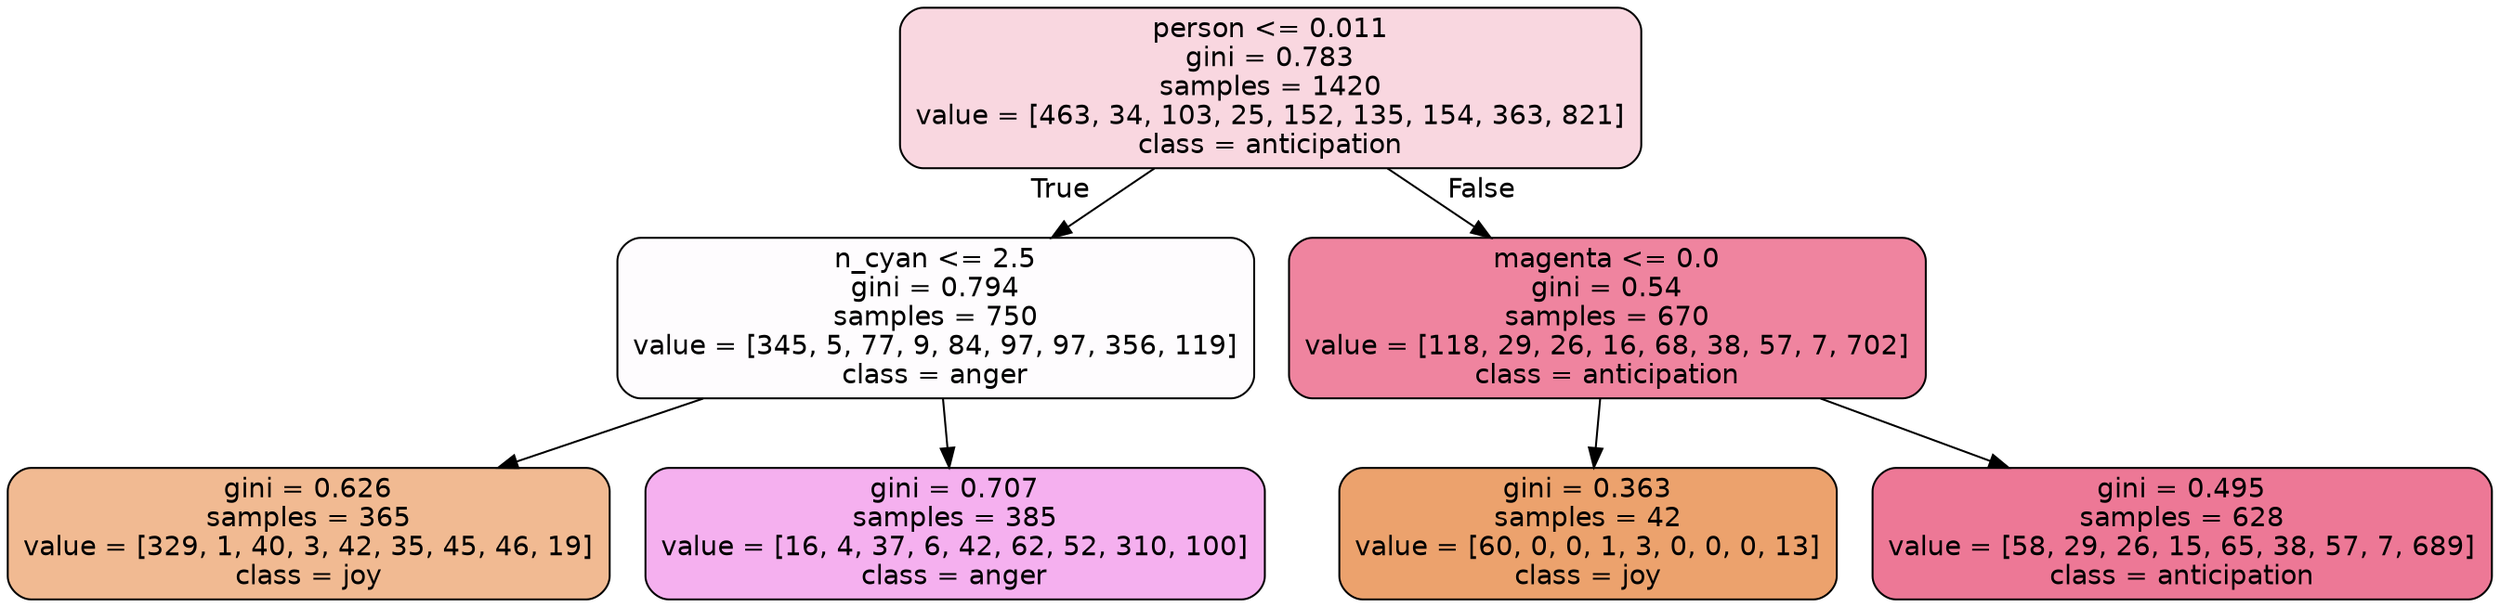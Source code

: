 digraph Tree {
node [shape=box, style="filled, rounded", color="black", fontname=helvetica] ;
edge [fontname=helvetica] ;
0 [label="person <= 0.011\ngini = 0.783\nsamples = 1420\nvalue = [463, 34, 103, 25, 152, 135, 154, 363, 821]\nclass = anticipation", fillcolor="#e5396433"] ;
1 [label="n_cyan <= 2.5\ngini = 0.794\nsamples = 750\nvalue = [345, 5, 77, 9, 84, 97, 97, 356, 119]\nclass = anger", fillcolor="#e539d703"] ;
0 -> 1 [labeldistance=2.5, labelangle=45, headlabel="True"] ;
2 [label="gini = 0.626\nsamples = 365\nvalue = [329, 1, 40, 3, 42, 35, 45, 46, 19]\nclass = joy", fillcolor="#e581398c"] ;
1 -> 2 ;
3 [label="gini = 0.707\nsamples = 385\nvalue = [16, 4, 37, 6, 42, 62, 52, 310, 100]\nclass = anger", fillcolor="#e539d765"] ;
1 -> 3 ;
4 [label="magenta <= 0.0\ngini = 0.54\nsamples = 670\nvalue = [118, 29, 26, 16, 68, 38, 57, 7, 702]\nclass = anticipation", fillcolor="#e539649e"] ;
0 -> 4 [labeldistance=2.5, labelangle=-45, headlabel="False"] ;
5 [label="gini = 0.363\nsamples = 42\nvalue = [60, 0, 0, 1, 3, 0, 0, 0, 13]\nclass = joy", fillcolor="#e58139bb"] ;
4 -> 5 ;
6 [label="gini = 0.495\nsamples = 628\nvalue = [58, 29, 26, 15, 65, 38, 57, 7, 689]\nclass = anticipation", fillcolor="#e53964ad"] ;
4 -> 6 ;
}